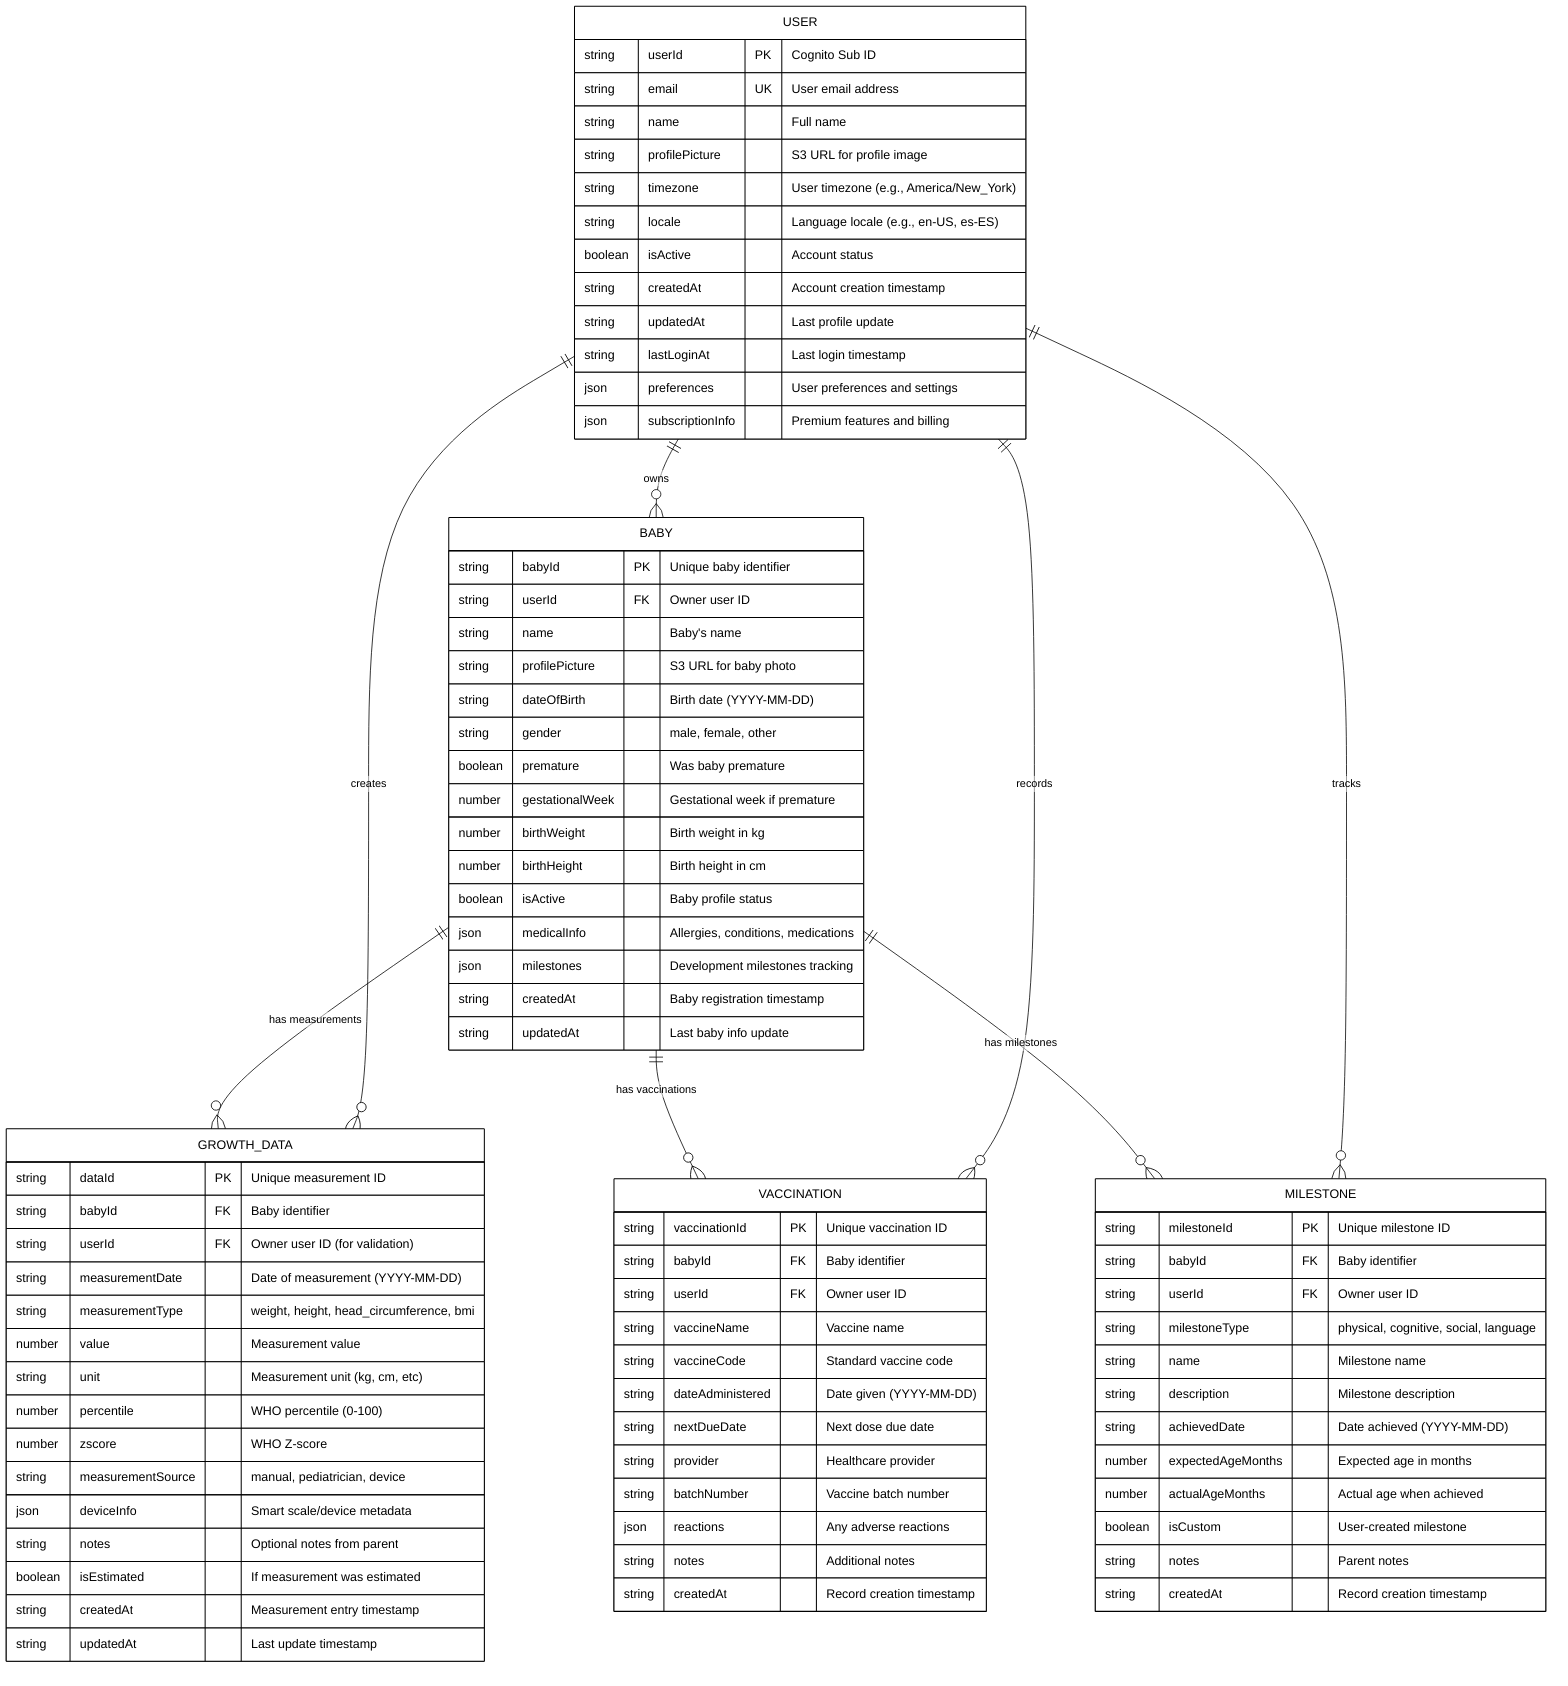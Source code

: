 %%{init: {'theme':'base', 'themeVariables': {'primaryColor':'#ffffff', 'primaryTextColor':'#000000', 'primaryBorderColor':'#000000', 'lineColor':'#000000', 'secondaryColor':'#f9f9f9', 'tertiaryColor':'#ffffff', 'background':'#ffffff', 'mainBkg':'#ffffff', 'secondBkg':'#f9f9f9'}}}%%
erDiagram
    USER {
        string userId PK "Cognito Sub ID"
        string email UK "User email address"
        string name "Full name"
        string profilePicture "S3 URL for profile image"
        string timezone "User timezone (e.g., America/New_York)"
        string locale "Language locale (e.g., en-US, es-ES)"
        boolean isActive "Account status"
        string createdAt "Account creation timestamp"
        string updatedAt "Last profile update"
        string lastLoginAt "Last login timestamp"
        json preferences "User preferences and settings"
        json subscriptionInfo "Premium features and billing"
    }

    BABY {
        string babyId PK "Unique baby identifier"
        string userId FK "Owner user ID"
        string name "Baby's name"
        string profilePicture "S3 URL for baby photo"
        string dateOfBirth "Birth date (YYYY-MM-DD)"
        string gender "male, female, other"
        boolean premature "Was baby premature"
        number gestationalWeek "Gestational week if premature"
        number birthWeight "Birth weight in kg"
        number birthHeight "Birth height in cm"
        boolean isActive "Baby profile status"
        json medicalInfo "Allergies, conditions, medications"
        json milestones "Development milestones tracking"
        string createdAt "Baby registration timestamp"
        string updatedAt "Last baby info update"
    }

    GROWTH_DATA {
        string dataId PK "Unique measurement ID"
        string babyId FK "Baby identifier"
        string userId FK "Owner user ID (for validation)"
        string measurementDate "Date of measurement (YYYY-MM-DD)"
        string measurementType "weight, height, head_circumference, bmi"
        number value "Measurement value"
        string unit "Measurement unit (kg, cm, etc)"
        number percentile "WHO percentile (0-100)"
        number zscore "WHO Z-score"
        string measurementSource "manual, pediatrician, device"
        json deviceInfo "Smart scale/device metadata"
        string notes "Optional notes from parent"
        boolean isEstimated "If measurement was estimated"
        string createdAt "Measurement entry timestamp"
        string updatedAt "Last update timestamp"
    }

    VACCINATION {
        string vaccinationId PK "Unique vaccination ID"
        string babyId FK "Baby identifier" 
        string userId FK "Owner user ID"
        string vaccineName "Vaccine name"
        string vaccineCode "Standard vaccine code"
        string dateAdministered "Date given (YYYY-MM-DD)"
        string nextDueDate "Next dose due date"
        string provider "Healthcare provider"
        string batchNumber "Vaccine batch number"
        json reactions "Any adverse reactions"
        string notes "Additional notes"
        string createdAt "Record creation timestamp"
    }

    MILESTONE {
        string milestoneId PK "Unique milestone ID"
        string babyId FK "Baby identifier"
        string userId FK "Owner user ID"
        string milestoneType "physical, cognitive, social, language"
        string name "Milestone name"
        string description "Milestone description"
        string achievedDate "Date achieved (YYYY-MM-DD)"
        number expectedAgeMonths "Expected age in months"
        number actualAgeMonths "Actual age when achieved"
        boolean isCustom "User-created milestone"
        string notes "Parent notes"
        string createdAt "Record creation timestamp"
    }

    USER ||--o{ BABY : "owns"
    BABY ||--o{ GROWTH_DATA : "has measurements"
    BABY ||--o{ VACCINATION : "has vaccinations"
    BABY ||--o{ MILESTONE : "has milestones"
    USER ||--o{ GROWTH_DATA : "creates"
    USER ||--o{ VACCINATION : "records"
    USER ||--o{ MILESTONE : "tracks"
